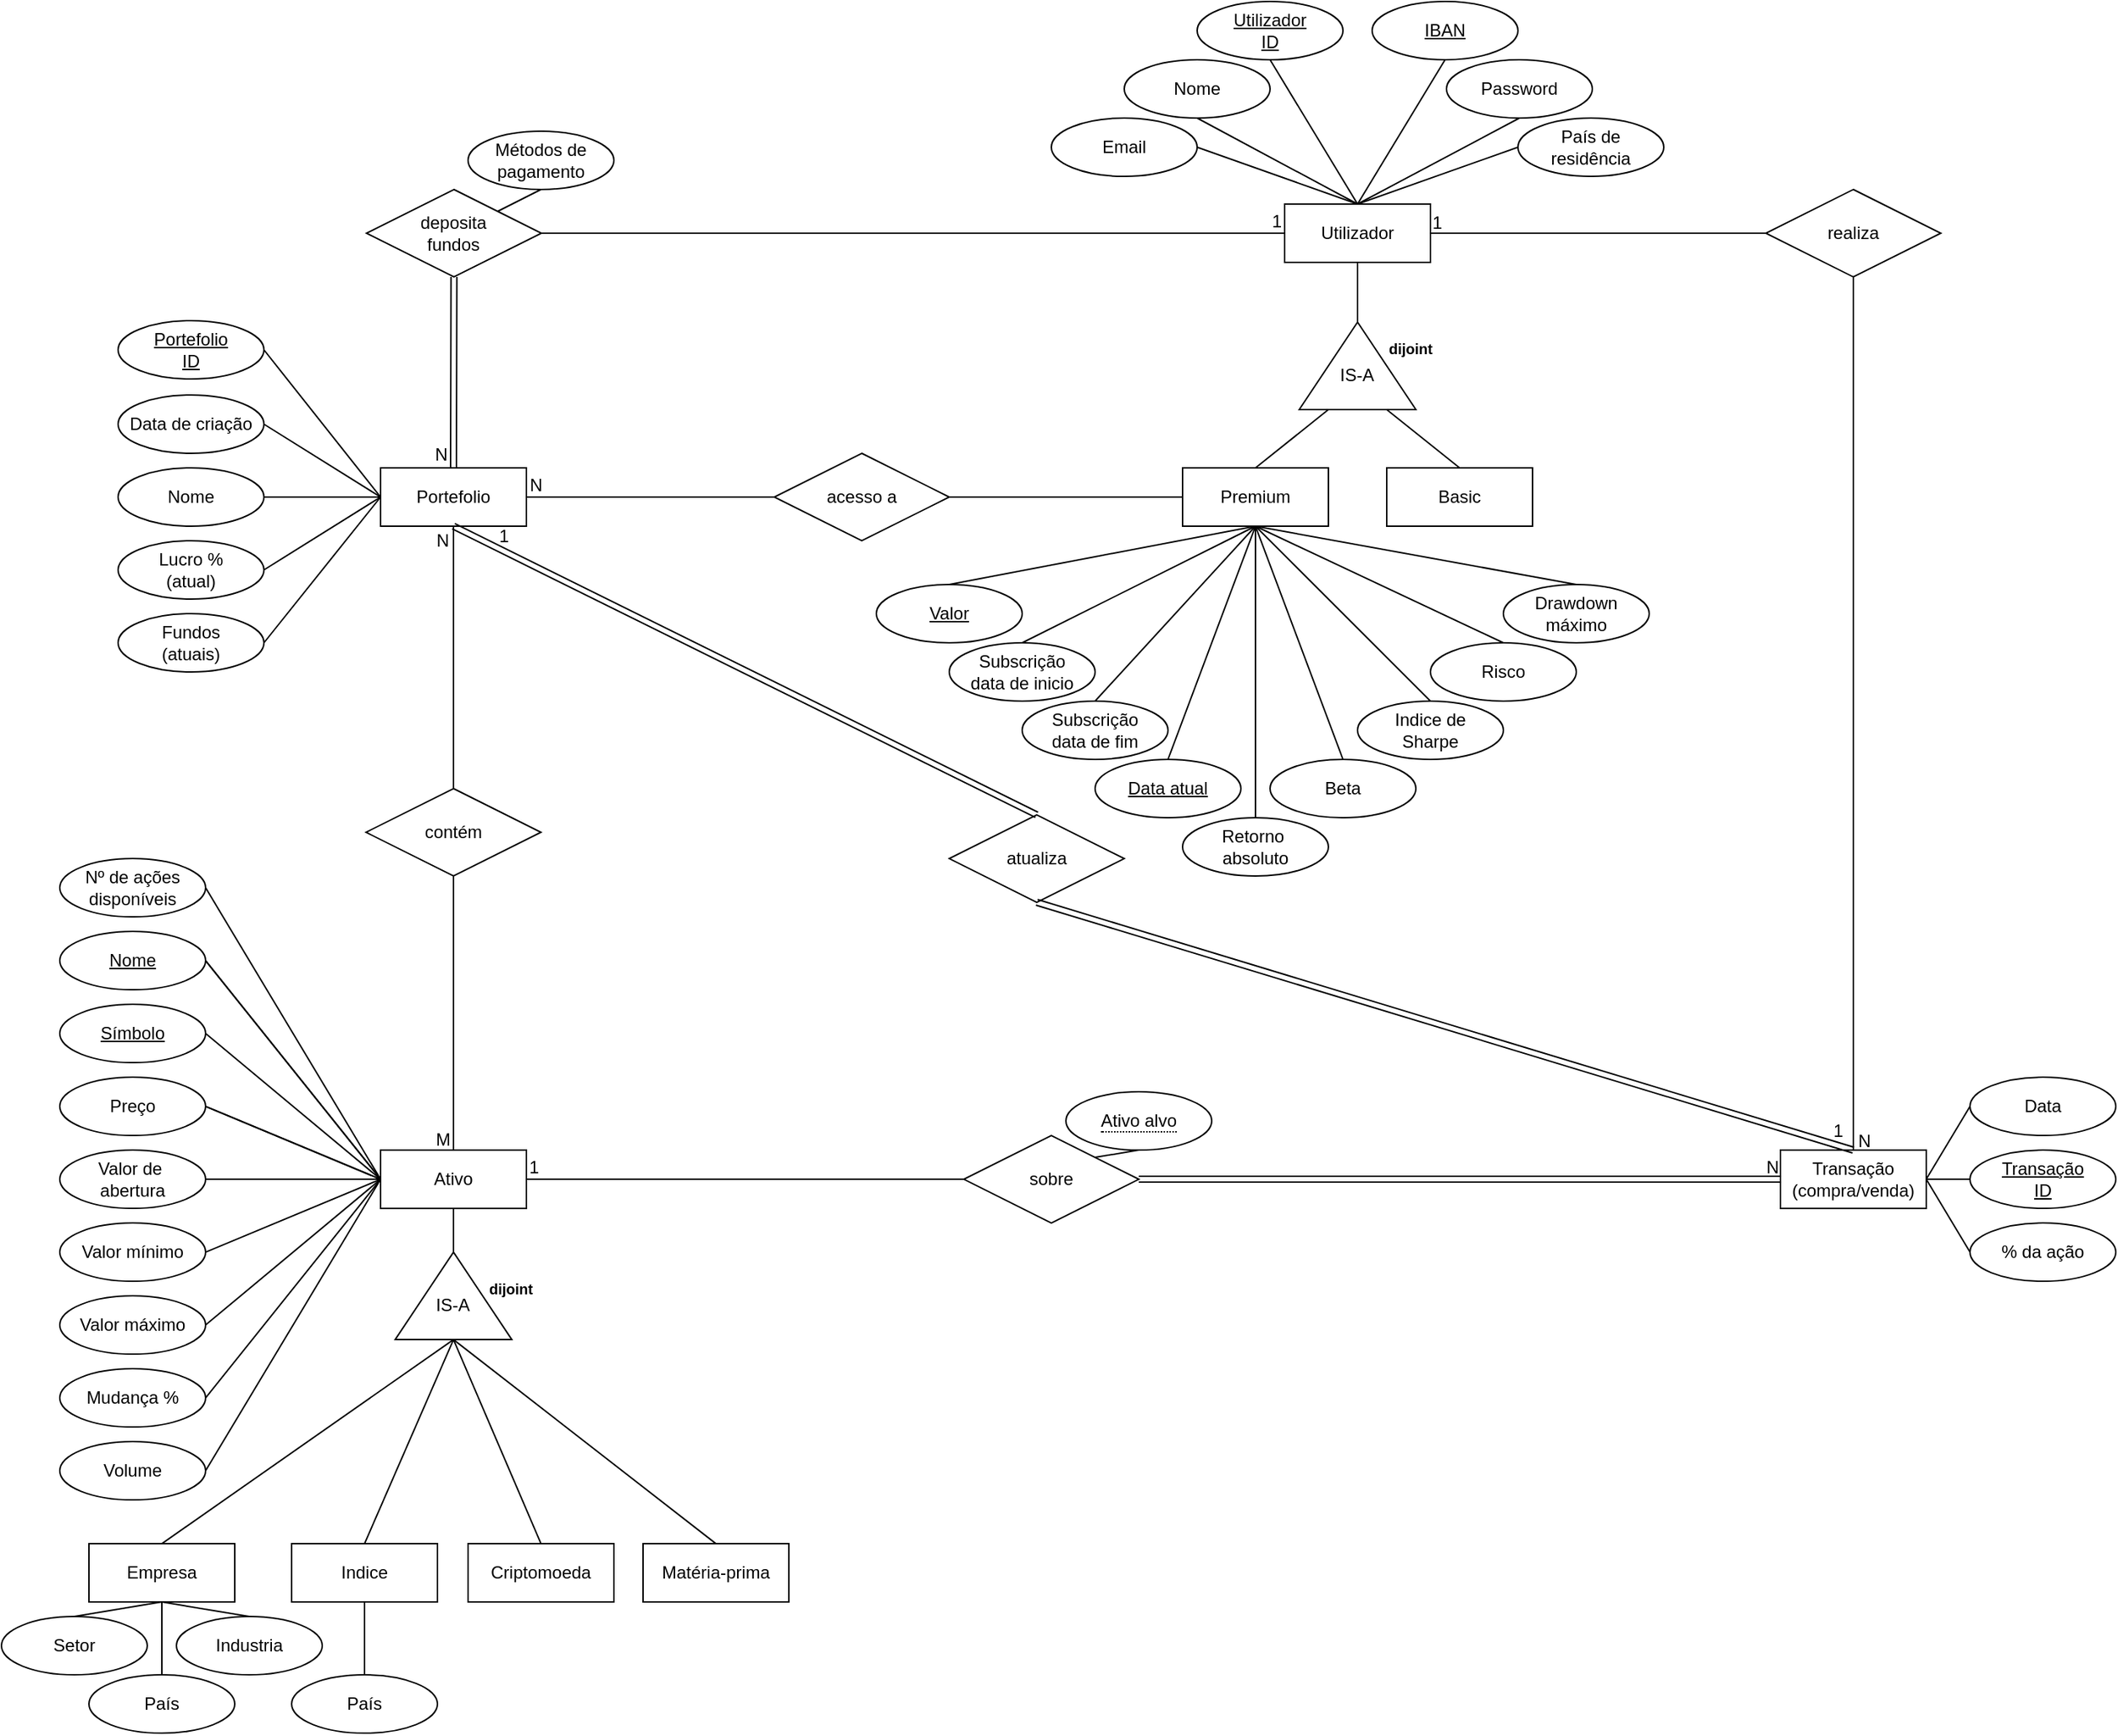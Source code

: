 <mxfile version="27.0.1">
  <diagram id="R2lEEEUBdFMjLlhIrx00" name="Page-1">
    <mxGraphModel dx="3697" dy="2451" grid="1" gridSize="10" guides="1" tooltips="1" connect="1" arrows="1" fold="1" page="1" pageScale="1" pageWidth="850" pageHeight="1100" math="0" shadow="0" extFonts="Permanent Marker^https://fonts.googleapis.com/css?family=Permanent+Marker">
      <root>
        <mxCell id="0" />
        <mxCell id="1" parent="0" />
        <mxCell id="jlbT6_GZEte665xSYFNF-2" value="Utilizador" style="whiteSpace=wrap;html=1;align=center;" vertex="1" parent="1">
          <mxGeometry x="440" y="119" width="100" height="40" as="geometry" />
        </mxCell>
        <mxCell id="jlbT6_GZEte665xSYFNF-3" value="&lt;div&gt;&lt;span style=&quot;background-color: transparent; color: light-dark(rgb(0, 0, 0), rgb(255, 255, 255));&quot;&gt;&lt;br&gt;&lt;/span&gt;&lt;/div&gt;&lt;div&gt;&lt;span style=&quot;background-color: transparent; color: light-dark(rgb(0, 0, 0), rgb(255, 255, 255));&quot;&gt;IS-A&lt;/span&gt;&lt;/div&gt;" style="triangle;whiteSpace=wrap;html=1;rotation=-90;textDirection=vertical-rl;" vertex="1" parent="1">
          <mxGeometry x="460" y="190" width="60" height="80" as="geometry" />
        </mxCell>
        <mxCell id="jlbT6_GZEte665xSYFNF-4" value="&lt;b&gt;&lt;font style=&quot;font-size: 10px;&quot;&gt;dijoint&lt;/font&gt;&lt;/b&gt;" style="text;html=1;align=center;verticalAlign=middle;resizable=0;points=[];autosize=1;strokeColor=none;fillColor=none;" vertex="1" parent="1">
          <mxGeometry x="501" y="203" width="50" height="30" as="geometry" />
        </mxCell>
        <mxCell id="jlbT6_GZEte665xSYFNF-6" value="" style="endArrow=none;html=1;rounded=0;exitX=0.5;exitY=1;exitDx=0;exitDy=0;entryX=1;entryY=0.5;entryDx=0;entryDy=0;" edge="1" parent="1" source="jlbT6_GZEte665xSYFNF-2" target="jlbT6_GZEte665xSYFNF-3">
          <mxGeometry relative="1" as="geometry">
            <mxPoint x="460" y="149" as="sourcePoint" />
            <mxPoint x="620" y="149" as="targetPoint" />
          </mxGeometry>
        </mxCell>
        <mxCell id="jlbT6_GZEte665xSYFNF-7" value="Premium" style="whiteSpace=wrap;html=1;align=center;" vertex="1" parent="1">
          <mxGeometry x="370" y="300" width="100" height="40" as="geometry" />
        </mxCell>
        <mxCell id="jlbT6_GZEte665xSYFNF-8" value="Nome" style="ellipse;whiteSpace=wrap;html=1;align=center;" vertex="1" parent="1">
          <mxGeometry x="330" y="20" width="100" height="40" as="geometry" />
        </mxCell>
        <mxCell id="jlbT6_GZEte665xSYFNF-9" value="Utilizador&lt;div&gt;ID&lt;/div&gt;" style="ellipse;whiteSpace=wrap;html=1;align=center;fontStyle=4;" vertex="1" parent="1">
          <mxGeometry x="380" y="-20" width="100" height="40" as="geometry" />
        </mxCell>
        <mxCell id="jlbT6_GZEte665xSYFNF-10" value="Email" style="ellipse;whiteSpace=wrap;html=1;align=center;" vertex="1" parent="1">
          <mxGeometry x="280" y="60" width="100" height="40" as="geometry" />
        </mxCell>
        <mxCell id="jlbT6_GZEte665xSYFNF-11" value="Password" style="ellipse;whiteSpace=wrap;html=1;align=center;" vertex="1" parent="1">
          <mxGeometry x="551" y="20" width="100" height="40" as="geometry" />
        </mxCell>
        <mxCell id="jlbT6_GZEte665xSYFNF-12" value="País de&lt;div&gt;residência&lt;/div&gt;" style="ellipse;whiteSpace=wrap;html=1;align=center;" vertex="1" parent="1">
          <mxGeometry x="600" y="60" width="100" height="40" as="geometry" />
        </mxCell>
        <mxCell id="jlbT6_GZEte665xSYFNF-13" value="IBAN" style="ellipse;whiteSpace=wrap;html=1;align=center;fontStyle=4;" vertex="1" parent="1">
          <mxGeometry x="500" y="-20" width="100" height="40" as="geometry" />
        </mxCell>
        <mxCell id="jlbT6_GZEte665xSYFNF-15" value="" style="endArrow=none;html=1;rounded=0;exitX=0.5;exitY=1;exitDx=0;exitDy=0;entryX=0.5;entryY=0;entryDx=0;entryDy=0;" edge="1" parent="1" source="jlbT6_GZEte665xSYFNF-9" target="jlbT6_GZEte665xSYFNF-2">
          <mxGeometry relative="1" as="geometry">
            <mxPoint x="350" y="170" as="sourcePoint" />
            <mxPoint x="510" y="170" as="targetPoint" />
          </mxGeometry>
        </mxCell>
        <mxCell id="jlbT6_GZEte665xSYFNF-16" value="" style="endArrow=none;html=1;rounded=0;entryX=0.5;entryY=0;entryDx=0;entryDy=0;exitX=0.5;exitY=1;exitDx=0;exitDy=0;" edge="1" parent="1" source="jlbT6_GZEte665xSYFNF-13" target="jlbT6_GZEte665xSYFNF-2">
          <mxGeometry relative="1" as="geometry">
            <mxPoint x="350" y="170" as="sourcePoint" />
            <mxPoint x="510" y="170" as="targetPoint" />
          </mxGeometry>
        </mxCell>
        <mxCell id="jlbT6_GZEte665xSYFNF-17" value="" style="endArrow=none;html=1;rounded=0;exitX=0.5;exitY=1;exitDx=0;exitDy=0;entryX=0.5;entryY=0;entryDx=0;entryDy=0;" edge="1" parent="1" source="jlbT6_GZEte665xSYFNF-8" target="jlbT6_GZEte665xSYFNF-2">
          <mxGeometry relative="1" as="geometry">
            <mxPoint x="350" y="170" as="sourcePoint" />
            <mxPoint x="510" y="170" as="targetPoint" />
          </mxGeometry>
        </mxCell>
        <mxCell id="jlbT6_GZEte665xSYFNF-18" value="" style="endArrow=none;html=1;rounded=0;entryX=0.5;entryY=1;entryDx=0;entryDy=0;exitX=0.5;exitY=0;exitDx=0;exitDy=0;" edge="1" parent="1" source="jlbT6_GZEte665xSYFNF-2" target="jlbT6_GZEte665xSYFNF-11">
          <mxGeometry relative="1" as="geometry">
            <mxPoint x="490" y="100" as="sourcePoint" />
            <mxPoint x="510" y="170" as="targetPoint" />
          </mxGeometry>
        </mxCell>
        <mxCell id="jlbT6_GZEte665xSYFNF-19" value="" style="endArrow=none;html=1;rounded=0;exitX=1;exitY=0.5;exitDx=0;exitDy=0;entryX=0.5;entryY=0;entryDx=0;entryDy=0;" edge="1" parent="1" source="jlbT6_GZEte665xSYFNF-10" target="jlbT6_GZEte665xSYFNF-2">
          <mxGeometry relative="1" as="geometry">
            <mxPoint x="430" y="70" as="sourcePoint" />
            <mxPoint x="590" y="70" as="targetPoint" />
          </mxGeometry>
        </mxCell>
        <mxCell id="jlbT6_GZEte665xSYFNF-20" value="" style="endArrow=none;html=1;rounded=0;entryX=0;entryY=0.5;entryDx=0;entryDy=0;exitX=0.5;exitY=0;exitDx=0;exitDy=0;" edge="1" parent="1" source="jlbT6_GZEte665xSYFNF-2" target="jlbT6_GZEte665xSYFNF-12">
          <mxGeometry relative="1" as="geometry">
            <mxPoint x="430" y="70" as="sourcePoint" />
            <mxPoint x="590" y="70" as="targetPoint" />
          </mxGeometry>
        </mxCell>
        <mxCell id="jlbT6_GZEte665xSYFNF-21" value="Basic" style="whiteSpace=wrap;html=1;align=center;" vertex="1" parent="1">
          <mxGeometry x="510" y="300" width="100" height="40" as="geometry" />
        </mxCell>
        <mxCell id="jlbT6_GZEte665xSYFNF-23" value="" style="endArrow=none;html=1;rounded=0;exitX=0.5;exitY=0;exitDx=0;exitDy=0;entryX=0;entryY=0.25;entryDx=0;entryDy=0;" edge="1" parent="1" source="jlbT6_GZEte665xSYFNF-7" target="jlbT6_GZEte665xSYFNF-3">
          <mxGeometry relative="1" as="geometry">
            <mxPoint x="400" y="200" as="sourcePoint" />
            <mxPoint x="470" y="270" as="targetPoint" />
          </mxGeometry>
        </mxCell>
        <mxCell id="jlbT6_GZEte665xSYFNF-24" value="" style="endArrow=none;html=1;rounded=0;exitX=0;exitY=0.75;exitDx=0;exitDy=0;entryX=0.5;entryY=0;entryDx=0;entryDy=0;" edge="1" parent="1" source="jlbT6_GZEte665xSYFNF-3" target="jlbT6_GZEte665xSYFNF-21">
          <mxGeometry relative="1" as="geometry">
            <mxPoint x="400" y="200" as="sourcePoint" />
            <mxPoint x="560" y="200" as="targetPoint" />
          </mxGeometry>
        </mxCell>
        <mxCell id="jlbT6_GZEte665xSYFNF-25" value="Risco" style="ellipse;whiteSpace=wrap;html=1;align=center;" vertex="1" parent="1">
          <mxGeometry x="540" y="420" width="100" height="40" as="geometry" />
        </mxCell>
        <mxCell id="jlbT6_GZEte665xSYFNF-26" value="Retorno&amp;nbsp;&lt;div&gt;absoluto&lt;/div&gt;" style="ellipse;whiteSpace=wrap;html=1;align=center;" vertex="1" parent="1">
          <mxGeometry x="370" y="540" width="100" height="40" as="geometry" />
        </mxCell>
        <mxCell id="jlbT6_GZEte665xSYFNF-27" value="Indice de&lt;div&gt;Sharpe&lt;/div&gt;" style="ellipse;whiteSpace=wrap;html=1;align=center;" vertex="1" parent="1">
          <mxGeometry x="490" y="460" width="100" height="40" as="geometry" />
        </mxCell>
        <mxCell id="jlbT6_GZEte665xSYFNF-28" value="Beta" style="ellipse;whiteSpace=wrap;html=1;align=center;" vertex="1" parent="1">
          <mxGeometry x="430" y="500" width="100" height="40" as="geometry" />
        </mxCell>
        <mxCell id="jlbT6_GZEte665xSYFNF-30" value="Data atual" style="ellipse;whiteSpace=wrap;html=1;align=center;fontStyle=4;" vertex="1" parent="1">
          <mxGeometry x="310" y="500" width="100" height="40" as="geometry" />
        </mxCell>
        <mxCell id="jlbT6_GZEte665xSYFNF-31" value="" style="endArrow=none;html=1;rounded=0;entryX=0.5;entryY=0;entryDx=0;entryDy=0;exitX=0.5;exitY=1;exitDx=0;exitDy=0;" edge="1" parent="1" source="jlbT6_GZEte665xSYFNF-7" target="jlbT6_GZEte665xSYFNF-27">
          <mxGeometry relative="1" as="geometry">
            <mxPoint x="450" y="240" as="sourcePoint" />
            <mxPoint x="610" y="240" as="targetPoint" />
          </mxGeometry>
        </mxCell>
        <mxCell id="jlbT6_GZEte665xSYFNF-32" value="" style="endArrow=none;html=1;rounded=0;entryX=0.5;entryY=1;entryDx=0;entryDy=0;exitX=0.5;exitY=0;exitDx=0;exitDy=0;" edge="1" parent="1" source="jlbT6_GZEte665xSYFNF-26" target="jlbT6_GZEte665xSYFNF-7">
          <mxGeometry relative="1" as="geometry">
            <mxPoint x="370" y="450" as="sourcePoint" />
            <mxPoint x="610" y="240" as="targetPoint" />
          </mxGeometry>
        </mxCell>
        <mxCell id="jlbT6_GZEte665xSYFNF-33" value="" style="endArrow=none;html=1;rounded=0;exitX=0.5;exitY=0;exitDx=0;exitDy=0;" edge="1" parent="1" source="jlbT6_GZEte665xSYFNF-25">
          <mxGeometry relative="1" as="geometry">
            <mxPoint x="450" y="240" as="sourcePoint" />
            <mxPoint x="420" y="340" as="targetPoint" />
          </mxGeometry>
        </mxCell>
        <mxCell id="jlbT6_GZEte665xSYFNF-35" value="" style="endArrow=none;html=1;rounded=0;exitX=0.5;exitY=0;exitDx=0;exitDy=0;" edge="1" parent="1" source="jlbT6_GZEte665xSYFNF-29">
          <mxGeometry relative="1" as="geometry">
            <mxPoint x="450" y="240" as="sourcePoint" />
            <mxPoint x="420" y="340" as="targetPoint" />
          </mxGeometry>
        </mxCell>
        <mxCell id="jlbT6_GZEte665xSYFNF-36" value="" style="endArrow=none;html=1;rounded=0;exitX=0.5;exitY=0;exitDx=0;exitDy=0;" edge="1" parent="1" source="jlbT6_GZEte665xSYFNF-30">
          <mxGeometry relative="1" as="geometry">
            <mxPoint x="450" y="240" as="sourcePoint" />
            <mxPoint x="420" y="340" as="targetPoint" />
          </mxGeometry>
        </mxCell>
        <mxCell id="jlbT6_GZEte665xSYFNF-37" value="Subscrição&lt;div&gt;data de inicio&lt;/div&gt;" style="ellipse;whiteSpace=wrap;html=1;align=center;" vertex="1" parent="1">
          <mxGeometry x="210" y="420" width="100" height="40" as="geometry" />
        </mxCell>
        <mxCell id="jlbT6_GZEte665xSYFNF-40" value="Valor" style="ellipse;whiteSpace=wrap;html=1;align=center;fontStyle=4;" vertex="1" parent="1">
          <mxGeometry x="160" y="380" width="100" height="40" as="geometry" />
        </mxCell>
        <mxCell id="jlbT6_GZEte665xSYFNF-42" value="" style="endArrow=none;html=1;rounded=0;exitX=0.5;exitY=0;exitDx=0;exitDy=0;" edge="1" parent="1" source="jlbT6_GZEte665xSYFNF-38">
          <mxGeometry relative="1" as="geometry">
            <mxPoint x="220" y="290" as="sourcePoint" />
            <mxPoint x="420" y="340" as="targetPoint" />
          </mxGeometry>
        </mxCell>
        <mxCell id="jlbT6_GZEte665xSYFNF-43" value="" style="endArrow=none;html=1;rounded=0;exitX=0.5;exitY=0;exitDx=0;exitDy=0;" edge="1" parent="1" source="jlbT6_GZEte665xSYFNF-40">
          <mxGeometry relative="1" as="geometry">
            <mxPoint x="220" y="290" as="sourcePoint" />
            <mxPoint x="420" y="340" as="targetPoint" />
          </mxGeometry>
        </mxCell>
        <mxCell id="jlbT6_GZEte665xSYFNF-46" value="realiza" style="shape=rhombus;perimeter=rhombusPerimeter;whiteSpace=wrap;html=1;align=center;" vertex="1" parent="1">
          <mxGeometry x="770" y="109" width="120" height="60" as="geometry" />
        </mxCell>
        <mxCell id="jlbT6_GZEte665xSYFNF-47" value="" style="endArrow=none;html=1;rounded=0;entryX=1;entryY=0.5;entryDx=0;entryDy=0;exitX=0;exitY=0.5;exitDx=0;exitDy=0;" edge="1" parent="1" source="jlbT6_GZEte665xSYFNF-46" target="jlbT6_GZEte665xSYFNF-2">
          <mxGeometry relative="1" as="geometry">
            <mxPoint x="780" y="250" as="sourcePoint" />
            <mxPoint x="850" y="150" as="targetPoint" />
          </mxGeometry>
        </mxCell>
        <mxCell id="jlbT6_GZEte665xSYFNF-48" value="1" style="resizable=0;html=1;whiteSpace=wrap;align=right;verticalAlign=bottom;" connectable="0" vertex="1" parent="jlbT6_GZEte665xSYFNF-47">
          <mxGeometry x="1" relative="1" as="geometry">
            <mxPoint x="9" y="1" as="offset" />
          </mxGeometry>
        </mxCell>
        <mxCell id="jlbT6_GZEte665xSYFNF-29" value="Drawdown máximo" style="ellipse;whiteSpace=wrap;html=1;align=center;" vertex="1" parent="1">
          <mxGeometry x="590" y="380" width="100" height="40" as="geometry" />
        </mxCell>
        <mxCell id="jlbT6_GZEte665xSYFNF-64" value="" style="endArrow=none;html=1;rounded=0;entryX=0.5;entryY=1;entryDx=0;entryDy=0;exitX=0.5;exitY=0;exitDx=0;exitDy=0;" edge="1" parent="1" source="jlbT6_GZEte665xSYFNF-37" target="jlbT6_GZEte665xSYFNF-7">
          <mxGeometry relative="1" as="geometry">
            <mxPoint x="690" y="580" as="sourcePoint" />
            <mxPoint x="370" y="320" as="targetPoint" />
          </mxGeometry>
        </mxCell>
        <mxCell id="jlbT6_GZEte665xSYFNF-38" value="Subscrição&lt;div&gt;data de fim&lt;/div&gt;" style="ellipse;whiteSpace=wrap;html=1;align=center;" vertex="1" parent="1">
          <mxGeometry x="260" y="460" width="100" height="40" as="geometry" />
        </mxCell>
        <mxCell id="jlbT6_GZEte665xSYFNF-65" value="Portefolio" style="whiteSpace=wrap;html=1;align=center;" vertex="1" parent="1">
          <mxGeometry x="-180" y="300" width="100" height="40" as="geometry" />
        </mxCell>
        <mxCell id="jlbT6_GZEte665xSYFNF-66" value="Nome" style="ellipse;whiteSpace=wrap;html=1;align=center;" vertex="1" parent="1">
          <mxGeometry x="-360" y="300" width="100" height="40" as="geometry" />
        </mxCell>
        <mxCell id="jlbT6_GZEte665xSYFNF-67" value="Data de criação" style="ellipse;whiteSpace=wrap;html=1;align=center;" vertex="1" parent="1">
          <mxGeometry x="-360" y="250" width="100" height="40" as="geometry" />
        </mxCell>
        <mxCell id="jlbT6_GZEte665xSYFNF-68" value="Lucro %&lt;div&gt;(atual)&lt;/div&gt;" style="ellipse;whiteSpace=wrap;html=1;align=center;" vertex="1" parent="1">
          <mxGeometry x="-360" y="350" width="100" height="40" as="geometry" />
        </mxCell>
        <mxCell id="jlbT6_GZEte665xSYFNF-69" value="Fundos&lt;div&gt;(atuais)&lt;/div&gt;" style="ellipse;whiteSpace=wrap;html=1;align=center;" vertex="1" parent="1">
          <mxGeometry x="-360" y="400" width="100" height="40" as="geometry" />
        </mxCell>
        <mxCell id="jlbT6_GZEte665xSYFNF-70" value="&lt;span style=&quot;background-color: transparent; color: light-dark(rgb(0, 0, 0), rgb(255, 255, 255));&quot;&gt;Portefolio&lt;/span&gt;&lt;div&gt;&lt;span style=&quot;background-color: transparent; color: light-dark(rgb(0, 0, 0), rgb(255, 255, 255));&quot;&gt;ID&lt;/span&gt;&lt;/div&gt;" style="ellipse;whiteSpace=wrap;html=1;align=center;fontStyle=4;" vertex="1" parent="1">
          <mxGeometry x="-360" y="199" width="100" height="40" as="geometry" />
        </mxCell>
        <mxCell id="jlbT6_GZEte665xSYFNF-72" value="deposita&lt;div&gt;fundos&lt;/div&gt;" style="shape=rhombus;perimeter=rhombusPerimeter;whiteSpace=wrap;html=1;align=center;" vertex="1" parent="1">
          <mxGeometry x="-189.7" y="109" width="120" height="60" as="geometry" />
        </mxCell>
        <mxCell id="jlbT6_GZEte665xSYFNF-73" value="" style="endArrow=none;html=1;rounded=0;exitX=1;exitY=0.5;exitDx=0;exitDy=0;entryX=0;entryY=0.5;entryDx=0;entryDy=0;" edge="1" parent="1" source="jlbT6_GZEte665xSYFNF-69" target="jlbT6_GZEte665xSYFNF-65">
          <mxGeometry relative="1" as="geometry">
            <mxPoint x="150" y="510" as="sourcePoint" />
            <mxPoint x="310" y="510" as="targetPoint" />
          </mxGeometry>
        </mxCell>
        <mxCell id="jlbT6_GZEte665xSYFNF-74" value="" style="endArrow=none;html=1;rounded=0;exitX=1;exitY=0.5;exitDx=0;exitDy=0;entryX=0;entryY=0.5;entryDx=0;entryDy=0;" edge="1" parent="1" source="jlbT6_GZEte665xSYFNF-68" target="jlbT6_GZEte665xSYFNF-65">
          <mxGeometry relative="1" as="geometry">
            <mxPoint x="150" y="510" as="sourcePoint" />
            <mxPoint x="310" y="510" as="targetPoint" />
          </mxGeometry>
        </mxCell>
        <mxCell id="jlbT6_GZEte665xSYFNF-75" value="" style="endArrow=none;html=1;rounded=0;exitX=0;exitY=0.5;exitDx=0;exitDy=0;entryX=1;entryY=0.5;entryDx=0;entryDy=0;" edge="1" parent="1" source="jlbT6_GZEte665xSYFNF-65" target="jlbT6_GZEte665xSYFNF-66">
          <mxGeometry relative="1" as="geometry">
            <mxPoint x="150" y="510" as="sourcePoint" />
            <mxPoint x="-340" y="370" as="targetPoint" />
          </mxGeometry>
        </mxCell>
        <mxCell id="jlbT6_GZEte665xSYFNF-76" value="" style="endArrow=none;html=1;rounded=0;exitX=0;exitY=0.5;exitDx=0;exitDy=0;entryX=1;entryY=0.5;entryDx=0;entryDy=0;" edge="1" parent="1" source="jlbT6_GZEte665xSYFNF-65" target="jlbT6_GZEte665xSYFNF-70">
          <mxGeometry relative="1" as="geometry">
            <mxPoint x="150" y="510" as="sourcePoint" />
            <mxPoint x="310" y="510" as="targetPoint" />
          </mxGeometry>
        </mxCell>
        <mxCell id="jlbT6_GZEte665xSYFNF-77" value="" style="endArrow=none;html=1;rounded=0;exitX=0;exitY=0.5;exitDx=0;exitDy=0;entryX=1;entryY=0.5;entryDx=0;entryDy=0;" edge="1" parent="1" source="jlbT6_GZEte665xSYFNF-65" target="jlbT6_GZEte665xSYFNF-67">
          <mxGeometry relative="1" as="geometry">
            <mxPoint x="-50" y="450" as="sourcePoint" />
            <mxPoint x="-150" y="240" as="targetPoint" />
          </mxGeometry>
        </mxCell>
        <mxCell id="jlbT6_GZEte665xSYFNF-78" value="Métodos de&lt;div&gt;pagamento&lt;/div&gt;" style="ellipse;whiteSpace=wrap;html=1;align=center;" vertex="1" parent="1">
          <mxGeometry x="-120" y="69" width="100" height="40" as="geometry" />
        </mxCell>
        <mxCell id="jlbT6_GZEte665xSYFNF-79" value="" style="endArrow=none;html=1;rounded=0;exitX=0.5;exitY=1;exitDx=0;exitDy=0;entryX=1;entryY=0;entryDx=0;entryDy=0;" edge="1" parent="1" source="jlbT6_GZEte665xSYFNF-78" target="jlbT6_GZEte665xSYFNF-72">
          <mxGeometry relative="1" as="geometry">
            <mxPoint x="311" y="790" as="sourcePoint" />
            <mxPoint x="471" y="790" as="targetPoint" />
          </mxGeometry>
        </mxCell>
        <mxCell id="jlbT6_GZEte665xSYFNF-80" value="acesso&amp;nbsp;&lt;span style=&quot;background-color: transparent; color: light-dark(rgb(0, 0, 0), rgb(255, 255, 255));&quot;&gt;a&lt;/span&gt;" style="shape=rhombus;perimeter=rhombusPerimeter;whiteSpace=wrap;html=1;align=center;" vertex="1" parent="1">
          <mxGeometry x="90" y="290" width="120" height="60" as="geometry" />
        </mxCell>
        <mxCell id="jlbT6_GZEte665xSYFNF-83" value="" style="endArrow=none;html=1;rounded=0;entryX=0;entryY=0.5;entryDx=0;entryDy=0;exitX=1;exitY=0.5;exitDx=0;exitDy=0;" edge="1" parent="1" source="jlbT6_GZEte665xSYFNF-72" target="jlbT6_GZEte665xSYFNF-2">
          <mxGeometry relative="1" as="geometry">
            <mxPoint x="301" y="710" as="sourcePoint" />
            <mxPoint x="511" y="700" as="targetPoint" />
          </mxGeometry>
        </mxCell>
        <mxCell id="jlbT6_GZEte665xSYFNF-84" value="1" style="resizable=0;html=1;whiteSpace=wrap;align=right;verticalAlign=bottom;" connectable="0" vertex="1" parent="jlbT6_GZEte665xSYFNF-83">
          <mxGeometry x="1" relative="1" as="geometry" />
        </mxCell>
        <mxCell id="jlbT6_GZEte665xSYFNF-90" value="" style="endArrow=none;html=1;rounded=0;exitX=1;exitY=0.5;exitDx=0;exitDy=0;entryX=0;entryY=0.5;entryDx=0;entryDy=0;" edge="1" parent="1" source="jlbT6_GZEte665xSYFNF-80" target="jlbT6_GZEte665xSYFNF-7">
          <mxGeometry relative="1" as="geometry">
            <mxPoint x="80" y="690" as="sourcePoint" />
            <mxPoint x="240" y="690" as="targetPoint" />
          </mxGeometry>
        </mxCell>
        <mxCell id="jlbT6_GZEte665xSYFNF-92" value="" style="endArrow=none;html=1;rounded=0;entryX=0.5;entryY=0;entryDx=0;entryDy=0;exitX=0.5;exitY=1;exitDx=0;exitDy=0;" edge="1" parent="1" source="jlbT6_GZEte665xSYFNF-7" target="jlbT6_GZEte665xSYFNF-28">
          <mxGeometry relative="1" as="geometry">
            <mxPoint x="370" y="510" as="sourcePoint" />
            <mxPoint x="530" y="510" as="targetPoint" />
          </mxGeometry>
        </mxCell>
        <mxCell id="jlbT6_GZEte665xSYFNF-93" value="Indice" style="whiteSpace=wrap;html=1;align=center;" vertex="1" parent="1">
          <mxGeometry x="-241" y="1038.05" width="100" height="40" as="geometry" />
        </mxCell>
        <mxCell id="jlbT6_GZEte665xSYFNF-94" value="Empresa" style="whiteSpace=wrap;html=1;align=center;" vertex="1" parent="1">
          <mxGeometry x="-380" y="1038.05" width="100" height="40" as="geometry" />
        </mxCell>
        <mxCell id="jlbT6_GZEte665xSYFNF-95" value="Setor" style="ellipse;whiteSpace=wrap;html=1;align=center;" vertex="1" parent="1">
          <mxGeometry x="-440" y="1088.05" width="100" height="40" as="geometry" />
        </mxCell>
        <mxCell id="jlbT6_GZEte665xSYFNF-96" value="Industria" style="ellipse;whiteSpace=wrap;html=1;align=center;" vertex="1" parent="1">
          <mxGeometry x="-320" y="1088.05" width="100" height="40" as="geometry" />
        </mxCell>
        <mxCell id="jlbT6_GZEte665xSYFNF-97" value="Símbolo" style="ellipse;whiteSpace=wrap;html=1;align=center;fontStyle=4;" vertex="1" parent="1">
          <mxGeometry x="-400" y="668.05" width="100" height="40" as="geometry" />
        </mxCell>
        <mxCell id="jlbT6_GZEte665xSYFNF-98" value="Transação&lt;div&gt;(compra/venda)&lt;/div&gt;" style="whiteSpace=wrap;html=1;align=center;" vertex="1" parent="1">
          <mxGeometry x="780" y="768.05" width="100" height="40" as="geometry" />
        </mxCell>
        <mxCell id="jlbT6_GZEte665xSYFNF-99" value="Data" style="ellipse;whiteSpace=wrap;html=1;align=center;" vertex="1" parent="1">
          <mxGeometry x="910" y="718.05" width="100" height="40" as="geometry" />
        </mxCell>
        <mxCell id="jlbT6_GZEte665xSYFNF-100" value="Ativo" style="whiteSpace=wrap;html=1;align=center;" vertex="1" parent="1">
          <mxGeometry x="-180" y="768.05" width="100" height="40" as="geometry" />
        </mxCell>
        <mxCell id="jlbT6_GZEte665xSYFNF-101" value="&lt;div&gt;&lt;span style=&quot;background-color: transparent; color: light-dark(rgb(0, 0, 0), rgb(255, 255, 255));&quot;&gt;&lt;br&gt;&lt;/span&gt;&lt;/div&gt;&lt;div&gt;&lt;span style=&quot;background-color: transparent; color: light-dark(rgb(0, 0, 0), rgb(255, 255, 255));&quot;&gt;IS-A&lt;/span&gt;&lt;/div&gt;" style="triangle;whiteSpace=wrap;html=1;rotation=-90;textDirection=vertical-rl;" vertex="1" parent="1">
          <mxGeometry x="-160" y="828.05" width="60" height="80" as="geometry" />
        </mxCell>
        <mxCell id="jlbT6_GZEte665xSYFNF-102" value="" style="endArrow=none;html=1;rounded=0;exitX=0.5;exitY=1;exitDx=0;exitDy=0;entryX=1;entryY=0.5;entryDx=0;entryDy=0;" edge="1" parent="1" source="jlbT6_GZEte665xSYFNF-100" target="jlbT6_GZEte665xSYFNF-101">
          <mxGeometry relative="1" as="geometry">
            <mxPoint x="10.0" y="858.05" as="sourcePoint" />
            <mxPoint x="-120" y="868.05" as="targetPoint" />
          </mxGeometry>
        </mxCell>
        <mxCell id="jlbT6_GZEte665xSYFNF-103" value="sobre" style="shape=rhombus;perimeter=rhombusPerimeter;whiteSpace=wrap;html=1;align=center;" vertex="1" parent="1">
          <mxGeometry x="220" y="758.05" width="120" height="60" as="geometry" />
        </mxCell>
        <mxCell id="jlbT6_GZEte665xSYFNF-105" value="contém" style="shape=rhombus;perimeter=rhombusPerimeter;whiteSpace=wrap;html=1;align=center;" vertex="1" parent="1">
          <mxGeometry x="-190" y="520" width="120" height="60" as="geometry" />
        </mxCell>
        <mxCell id="jlbT6_GZEte665xSYFNF-106" value="" style="endArrow=none;html=1;rounded=0;exitX=0.5;exitY=0;exitDx=0;exitDy=0;entryX=0;entryY=0.5;entryDx=0;entryDy=0;" edge="1" parent="1" source="jlbT6_GZEte665xSYFNF-94" target="jlbT6_GZEte665xSYFNF-101">
          <mxGeometry relative="1" as="geometry">
            <mxPoint x="30" y="1078.05" as="sourcePoint" />
            <mxPoint x="190" y="1078.05" as="targetPoint" />
          </mxGeometry>
        </mxCell>
        <mxCell id="jlbT6_GZEte665xSYFNF-107" value="Matéria-prima" style="whiteSpace=wrap;html=1;align=center;" vertex="1" parent="1">
          <mxGeometry x="-3.553e-15" y="1038.05" width="100" height="40" as="geometry" />
        </mxCell>
        <mxCell id="jlbT6_GZEte665xSYFNF-108" value="" style="endArrow=none;html=1;rounded=0;exitX=0;exitY=0.5;exitDx=0;exitDy=0;entryX=0.5;entryY=0;entryDx=0;entryDy=0;" edge="1" parent="1" source="jlbT6_GZEte665xSYFNF-101" target="jlbT6_GZEte665xSYFNF-107">
          <mxGeometry relative="1" as="geometry">
            <mxPoint x="30" y="1018.05" as="sourcePoint" />
            <mxPoint x="190" y="1018.05" as="targetPoint" />
          </mxGeometry>
        </mxCell>
        <mxCell id="jlbT6_GZEte665xSYFNF-109" value="" style="endArrow=none;html=1;rounded=0;exitX=0.5;exitY=0;exitDx=0;exitDy=0;entryX=0;entryY=0.5;entryDx=0;entryDy=0;" edge="1" parent="1" source="jlbT6_GZEte665xSYFNF-93" target="jlbT6_GZEte665xSYFNF-101">
          <mxGeometry relative="1" as="geometry">
            <mxPoint x="30" y="1038.05" as="sourcePoint" />
            <mxPoint x="-120" y="918.05" as="targetPoint" />
          </mxGeometry>
        </mxCell>
        <mxCell id="jlbT6_GZEte665xSYFNF-110" value="Criptomoeda" style="whiteSpace=wrap;html=1;align=center;" vertex="1" parent="1">
          <mxGeometry x="-120" y="1038.05" width="100" height="40" as="geometry" />
        </mxCell>
        <mxCell id="jlbT6_GZEte665xSYFNF-111" value="" style="endArrow=none;html=1;rounded=0;entryX=0.5;entryY=0;entryDx=0;entryDy=0;" edge="1" parent="1" target="jlbT6_GZEte665xSYFNF-110">
          <mxGeometry relative="1" as="geometry">
            <mxPoint x="-130" y="898.05" as="sourcePoint" />
            <mxPoint x="280" y="848.05" as="targetPoint" />
          </mxGeometry>
        </mxCell>
        <mxCell id="jlbT6_GZEte665xSYFNF-114" value="" style="endArrow=none;html=1;rounded=0;entryX=0.5;entryY=1;entryDx=0;entryDy=0;exitX=0.5;exitY=0;exitDx=0;exitDy=0;" edge="1" parent="1" source="jlbT6_GZEte665xSYFNF-105" target="jlbT6_GZEte665xSYFNF-65">
          <mxGeometry relative="1" as="geometry">
            <mxPoint x="10" y="610" as="sourcePoint" />
            <mxPoint x="-60" y="530" as="targetPoint" />
          </mxGeometry>
        </mxCell>
        <mxCell id="jlbT6_GZEte665xSYFNF-115" value="N" style="resizable=0;html=1;whiteSpace=wrap;align=right;verticalAlign=bottom;" connectable="0" vertex="1" parent="jlbT6_GZEte665xSYFNF-114">
          <mxGeometry x="1" relative="1" as="geometry">
            <mxPoint x="-2" y="18" as="offset" />
          </mxGeometry>
        </mxCell>
        <mxCell id="jlbT6_GZEte665xSYFNF-116" value="" style="endArrow=none;html=1;rounded=0;entryX=0.5;entryY=0;entryDx=0;entryDy=0;exitX=0.5;exitY=1;exitDx=0;exitDy=0;" edge="1" parent="1" source="jlbT6_GZEte665xSYFNF-105" target="jlbT6_GZEte665xSYFNF-100">
          <mxGeometry relative="1" as="geometry">
            <mxPoint x="-60" y="628.05" as="sourcePoint" />
            <mxPoint x="100.0" y="628.05" as="targetPoint" />
          </mxGeometry>
        </mxCell>
        <mxCell id="jlbT6_GZEte665xSYFNF-117" value="M" style="resizable=0;html=1;whiteSpace=wrap;align=right;verticalAlign=bottom;" connectable="0" vertex="1" parent="jlbT6_GZEte665xSYFNF-116">
          <mxGeometry x="1" relative="1" as="geometry">
            <mxPoint x="-1" y="1" as="offset" />
          </mxGeometry>
        </mxCell>
        <mxCell id="jlbT6_GZEte665xSYFNF-118" value="" style="endArrow=none;html=1;rounded=0;entryX=0;entryY=0.5;entryDx=0;entryDy=0;exitX=1;exitY=0.5;exitDx=0;exitDy=0;" edge="1" parent="1" source="jlbT6_GZEte665xSYFNF-98" target="jlbT6_GZEte665xSYFNF-99">
          <mxGeometry relative="1" as="geometry">
            <mxPoint x="680" y="835" as="sourcePoint" />
            <mxPoint x="840" y="835" as="targetPoint" />
          </mxGeometry>
        </mxCell>
        <mxCell id="jlbT6_GZEte665xSYFNF-119" value="Valor mínimo" style="ellipse;whiteSpace=wrap;html=1;align=center;" vertex="1" parent="1">
          <mxGeometry x="-400" y="818.05" width="100" height="40" as="geometry" />
        </mxCell>
        <mxCell id="jlbT6_GZEte665xSYFNF-120" value="Valor de&amp;nbsp;&lt;div&gt;abertura&lt;/div&gt;" style="ellipse;whiteSpace=wrap;html=1;align=center;" vertex="1" parent="1">
          <mxGeometry x="-400" y="768.05" width="100" height="40" as="geometry" />
        </mxCell>
        <mxCell id="jlbT6_GZEte665xSYFNF-121" value="Valor máximo" style="ellipse;whiteSpace=wrap;html=1;align=center;" vertex="1" parent="1">
          <mxGeometry x="-400" y="868.05" width="100" height="40" as="geometry" />
        </mxCell>
        <mxCell id="jlbT6_GZEte665xSYFNF-122" value="Mudança %" style="ellipse;whiteSpace=wrap;html=1;align=center;" vertex="1" parent="1">
          <mxGeometry x="-400" y="918.05" width="100" height="40" as="geometry" />
        </mxCell>
        <mxCell id="jlbT6_GZEte665xSYFNF-123" value="" style="endArrow=none;html=1;rounded=0;exitX=1;exitY=0.5;exitDx=0;exitDy=0;entryX=0;entryY=0.5;entryDx=0;entryDy=0;" edge="1" parent="1" source="jlbT6_GZEte665xSYFNF-122" target="jlbT6_GZEte665xSYFNF-100">
          <mxGeometry relative="1" as="geometry">
            <mxPoint x="-30.0" y="768.05" as="sourcePoint" />
            <mxPoint x="130" y="768.05" as="targetPoint" />
          </mxGeometry>
        </mxCell>
        <mxCell id="jlbT6_GZEte665xSYFNF-124" value="" style="endArrow=none;html=1;rounded=0;exitX=1;exitY=0.5;exitDx=0;exitDy=0;" edge="1" parent="1" source="jlbT6_GZEte665xSYFNF-120">
          <mxGeometry relative="1" as="geometry">
            <mxPoint x="-30.0" y="768.05" as="sourcePoint" />
            <mxPoint x="-180" y="788.05" as="targetPoint" />
          </mxGeometry>
        </mxCell>
        <mxCell id="jlbT6_GZEte665xSYFNF-125" value="" style="endArrow=none;html=1;rounded=0;exitX=1;exitY=0.5;exitDx=0;exitDy=0;entryX=0;entryY=0.5;entryDx=0;entryDy=0;" edge="1" parent="1" source="jlbT6_GZEte665xSYFNF-139" target="jlbT6_GZEte665xSYFNF-100">
          <mxGeometry relative="1" as="geometry">
            <mxPoint x="-30.0" y="768.05" as="sourcePoint" />
            <mxPoint x="130" y="768.05" as="targetPoint" />
          </mxGeometry>
        </mxCell>
        <mxCell id="jlbT6_GZEte665xSYFNF-126" value="" style="endArrow=none;html=1;rounded=0;exitX=1;exitY=0.5;exitDx=0;exitDy=0;entryX=0;entryY=0.5;entryDx=0;entryDy=0;" edge="1" parent="1" source="jlbT6_GZEte665xSYFNF-97" target="jlbT6_GZEte665xSYFNF-100">
          <mxGeometry relative="1" as="geometry">
            <mxPoint x="-30.0" y="768.05" as="sourcePoint" />
            <mxPoint x="130" y="768.05" as="targetPoint" />
          </mxGeometry>
        </mxCell>
        <mxCell id="jlbT6_GZEte665xSYFNF-127" value="" style="endArrow=none;html=1;rounded=0;exitX=1;exitY=0.5;exitDx=0;exitDy=0;entryX=0;entryY=0.5;entryDx=0;entryDy=0;" edge="1" parent="1" source="jlbT6_GZEte665xSYFNF-137" target="jlbT6_GZEte665xSYFNF-100">
          <mxGeometry relative="1" as="geometry">
            <mxPoint x="-30.0" y="768.05" as="sourcePoint" />
            <mxPoint x="130" y="768.05" as="targetPoint" />
          </mxGeometry>
        </mxCell>
        <mxCell id="jlbT6_GZEte665xSYFNF-128" value="" style="endArrow=none;html=1;rounded=0;exitX=1;exitY=0.5;exitDx=0;exitDy=0;entryX=0;entryY=0.5;entryDx=0;entryDy=0;" edge="1" parent="1" source="jlbT6_GZEte665xSYFNF-121" target="jlbT6_GZEte665xSYFNF-100">
          <mxGeometry relative="1" as="geometry">
            <mxPoint x="-30.0" y="768.05" as="sourcePoint" />
            <mxPoint x="130" y="768.05" as="targetPoint" />
          </mxGeometry>
        </mxCell>
        <mxCell id="jlbT6_GZEte665xSYFNF-129" value="" style="endArrow=none;html=1;rounded=0;exitX=1;exitY=0.5;exitDx=0;exitDy=0;entryX=0;entryY=0.5;entryDx=0;entryDy=0;" edge="1" parent="1" source="jlbT6_GZEte665xSYFNF-137" target="jlbT6_GZEte665xSYFNF-100">
          <mxGeometry relative="1" as="geometry">
            <mxPoint x="-250" y="848.05" as="sourcePoint" />
            <mxPoint x="130" y="718.05" as="targetPoint" />
          </mxGeometry>
        </mxCell>
        <mxCell id="jlbT6_GZEte665xSYFNF-130" value="País" style="ellipse;whiteSpace=wrap;html=1;align=center;" vertex="1" parent="1">
          <mxGeometry x="-241" y="1128.05" width="100" height="40" as="geometry" />
        </mxCell>
        <mxCell id="jlbT6_GZEte665xSYFNF-131" value="País" style="ellipse;whiteSpace=wrap;html=1;align=center;" vertex="1" parent="1">
          <mxGeometry x="-380" y="1128.05" width="100" height="40" as="geometry" />
        </mxCell>
        <mxCell id="jlbT6_GZEte665xSYFNF-132" value="" style="endArrow=none;html=1;rounded=0;exitX=0.5;exitY=1;exitDx=0;exitDy=0;entryX=0.5;entryY=0;entryDx=0;entryDy=0;" edge="1" parent="1" source="jlbT6_GZEte665xSYFNF-93" target="jlbT6_GZEte665xSYFNF-130">
          <mxGeometry relative="1" as="geometry">
            <mxPoint x="-70" y="958.05" as="sourcePoint" />
            <mxPoint x="90" y="958.05" as="targetPoint" />
          </mxGeometry>
        </mxCell>
        <mxCell id="jlbT6_GZEte665xSYFNF-133" value="" style="endArrow=none;html=1;rounded=0;exitX=0.5;exitY=1;exitDx=0;exitDy=0;entryX=0.5;entryY=0;entryDx=0;entryDy=0;" edge="1" parent="1" source="jlbT6_GZEte665xSYFNF-94" target="jlbT6_GZEte665xSYFNF-95">
          <mxGeometry relative="1" as="geometry">
            <mxPoint x="-70" y="958.05" as="sourcePoint" />
            <mxPoint x="90" y="958.05" as="targetPoint" />
          </mxGeometry>
        </mxCell>
        <mxCell id="jlbT6_GZEte665xSYFNF-134" value="" style="endArrow=none;html=1;rounded=0;exitX=0.5;exitY=1;exitDx=0;exitDy=0;entryX=0.5;entryY=0;entryDx=0;entryDy=0;" edge="1" parent="1" source="jlbT6_GZEte665xSYFNF-94" target="jlbT6_GZEte665xSYFNF-131">
          <mxGeometry relative="1" as="geometry">
            <mxPoint x="-70" y="958.05" as="sourcePoint" />
            <mxPoint x="90" y="958.05" as="targetPoint" />
          </mxGeometry>
        </mxCell>
        <mxCell id="jlbT6_GZEte665xSYFNF-135" value="" style="endArrow=none;html=1;rounded=0;exitX=0.5;exitY=1;exitDx=0;exitDy=0;entryX=0.5;entryY=0;entryDx=0;entryDy=0;" edge="1" parent="1" source="jlbT6_GZEte665xSYFNF-94" target="jlbT6_GZEte665xSYFNF-96">
          <mxGeometry relative="1" as="geometry">
            <mxPoint x="-70" y="958.05" as="sourcePoint" />
            <mxPoint x="90" y="958.05" as="targetPoint" />
          </mxGeometry>
        </mxCell>
        <mxCell id="jlbT6_GZEte665xSYFNF-136" value="" style="endArrow=none;html=1;rounded=0;exitX=1;exitY=0.5;exitDx=0;exitDy=0;entryX=0;entryY=0.5;entryDx=0;entryDy=0;" edge="1" parent="1" source="jlbT6_GZEte665xSYFNF-139" target="jlbT6_GZEte665xSYFNF-100">
          <mxGeometry relative="1" as="geometry">
            <mxPoint x="-380" y="688.05" as="sourcePoint" />
            <mxPoint x="-180" y="788.05" as="targetPoint" />
          </mxGeometry>
        </mxCell>
        <mxCell id="jlbT6_GZEte665xSYFNF-137" value="Nome" style="ellipse;whiteSpace=wrap;html=1;align=center;fontStyle=4;" vertex="1" parent="1">
          <mxGeometry x="-400" y="618.05" width="100" height="40" as="geometry" />
        </mxCell>
        <mxCell id="jlbT6_GZEte665xSYFNF-138" value="" style="endArrow=none;html=1;rounded=0;exitX=1;exitY=0.5;exitDx=0;exitDy=0;entryX=0;entryY=0.5;entryDx=0;entryDy=0;" edge="1" parent="1" source="jlbT6_GZEte665xSYFNF-119" target="jlbT6_GZEte665xSYFNF-100">
          <mxGeometry relative="1" as="geometry">
            <mxPoint x="-380" y="688.05" as="sourcePoint" />
            <mxPoint x="-300" y="758.05" as="targetPoint" />
          </mxGeometry>
        </mxCell>
        <mxCell id="jlbT6_GZEte665xSYFNF-139" value="Preço" style="ellipse;whiteSpace=wrap;html=1;align=center;" vertex="1" parent="1">
          <mxGeometry x="-400" y="718.05" width="100" height="40" as="geometry" />
        </mxCell>
        <mxCell id="jlbT6_GZEte665xSYFNF-140" value="Volume" style="ellipse;whiteSpace=wrap;html=1;align=center;" vertex="1" parent="1">
          <mxGeometry x="-400" y="968.05" width="100" height="40" as="geometry" />
        </mxCell>
        <mxCell id="jlbT6_GZEte665xSYFNF-141" value="" style="endArrow=none;html=1;rounded=0;exitX=1;exitY=0.5;exitDx=0;exitDy=0;entryX=0;entryY=0.5;entryDx=0;entryDy=0;" edge="1" parent="1" source="jlbT6_GZEte665xSYFNF-140" target="jlbT6_GZEte665xSYFNF-100">
          <mxGeometry relative="1" as="geometry">
            <mxPoint x="-210" y="798.05" as="sourcePoint" />
            <mxPoint x="-50" y="798.05" as="targetPoint" />
          </mxGeometry>
        </mxCell>
        <mxCell id="jlbT6_GZEte665xSYFNF-142" value="Transação&lt;div&gt;ID&lt;/div&gt;" style="ellipse;whiteSpace=wrap;html=1;align=center;fontStyle=4;" vertex="1" parent="1">
          <mxGeometry x="910" y="768.05" width="100" height="40" as="geometry" />
        </mxCell>
        <mxCell id="jlbT6_GZEte665xSYFNF-143" value="" style="endArrow=none;html=1;rounded=0;entryX=1;entryY=0.5;entryDx=0;entryDy=0;exitX=0;exitY=0.5;exitDx=0;exitDy=0;" edge="1" parent="1" source="jlbT6_GZEte665xSYFNF-142" target="jlbT6_GZEte665xSYFNF-98">
          <mxGeometry relative="1" as="geometry">
            <mxPoint x="500" y="655" as="sourcePoint" />
            <mxPoint x="660" y="655" as="targetPoint" />
          </mxGeometry>
        </mxCell>
        <mxCell id="jlbT6_GZEte665xSYFNF-144" value="% da ação" style="ellipse;whiteSpace=wrap;html=1;align=center;" vertex="1" parent="1">
          <mxGeometry x="910" y="818.05" width="100" height="40" as="geometry" />
        </mxCell>
        <mxCell id="jlbT6_GZEte665xSYFNF-145" value="Nº de ações&lt;div&gt;disponíveis&lt;/div&gt;" style="ellipse;whiteSpace=wrap;html=1;align=center;" vertex="1" parent="1">
          <mxGeometry x="-400" y="568.05" width="100" height="40" as="geometry" />
        </mxCell>
        <mxCell id="jlbT6_GZEte665xSYFNF-146" value="" style="endArrow=none;html=1;rounded=0;exitX=1;exitY=0.5;exitDx=0;exitDy=0;entryX=0;entryY=0.5;entryDx=0;entryDy=0;" edge="1" parent="1" source="jlbT6_GZEte665xSYFNF-145" target="jlbT6_GZEte665xSYFNF-100">
          <mxGeometry relative="1" as="geometry">
            <mxPoint x="-110" y="768.05" as="sourcePoint" />
            <mxPoint x="50" y="768.05" as="targetPoint" />
          </mxGeometry>
        </mxCell>
        <mxCell id="jlbT6_GZEte665xSYFNF-147" value="" style="endArrow=none;html=1;rounded=0;entryX=1;entryY=0.5;entryDx=0;entryDy=0;exitX=0;exitY=0.5;exitDx=0;exitDy=0;" edge="1" parent="1" source="jlbT6_GZEte665xSYFNF-144" target="jlbT6_GZEte665xSYFNF-98">
          <mxGeometry relative="1" as="geometry">
            <mxPoint x="640" y="765" as="sourcePoint" />
            <mxPoint x="800" y="765" as="targetPoint" />
          </mxGeometry>
        </mxCell>
        <mxCell id="jlbT6_GZEte665xSYFNF-148" value="&lt;b&gt;&lt;font style=&quot;font-size: 10px;&quot;&gt;dijoint&lt;/font&gt;&lt;/b&gt;" style="text;html=1;align=center;verticalAlign=middle;resizable=0;points=[];autosize=1;strokeColor=none;fillColor=none;" vertex="1" parent="1">
          <mxGeometry x="-116" y="848.05" width="50" height="30" as="geometry" />
        </mxCell>
        <mxCell id="jlbT6_GZEte665xSYFNF-151" value="" style="endArrow=none;html=1;rounded=0;exitX=1;exitY=0.5;exitDx=0;exitDy=0;entryX=0;entryY=0.5;entryDx=0;entryDy=0;" edge="1" parent="1" source="jlbT6_GZEte665xSYFNF-100" target="jlbT6_GZEte665xSYFNF-103">
          <mxGeometry relative="1" as="geometry">
            <mxPoint x="60" y="708.05" as="sourcePoint" />
            <mxPoint x="110.0" y="788.05" as="targetPoint" />
          </mxGeometry>
        </mxCell>
        <mxCell id="jlbT6_GZEte665xSYFNF-152" value="1" style="resizable=0;html=1;whiteSpace=wrap;align=left;verticalAlign=bottom;" connectable="0" vertex="1" parent="jlbT6_GZEte665xSYFNF-151">
          <mxGeometry x="-1" relative="1" as="geometry" />
        </mxCell>
        <mxCell id="jlbT6_GZEte665xSYFNF-153" value="" style="shape=link;html=1;rounded=0;entryX=0;entryY=0.5;entryDx=0;entryDy=0;exitX=1;exitY=0.5;exitDx=0;exitDy=0;" edge="1" parent="1" source="jlbT6_GZEte665xSYFNF-103" target="jlbT6_GZEte665xSYFNF-98">
          <mxGeometry relative="1" as="geometry">
            <mxPoint x="130" y="690" as="sourcePoint" />
            <mxPoint x="290" y="690" as="targetPoint" />
          </mxGeometry>
        </mxCell>
        <mxCell id="jlbT6_GZEte665xSYFNF-154" value="N" style="resizable=0;html=1;whiteSpace=wrap;align=right;verticalAlign=bottom;" connectable="0" vertex="1" parent="jlbT6_GZEte665xSYFNF-153">
          <mxGeometry x="1" relative="1" as="geometry" />
        </mxCell>
        <mxCell id="jlbT6_GZEte665xSYFNF-155" value="atualiza" style="shape=rhombus;perimeter=rhombusPerimeter;whiteSpace=wrap;html=1;align=center;" vertex="1" parent="1">
          <mxGeometry x="210" y="538.05" width="120" height="60" as="geometry" />
        </mxCell>
        <mxCell id="jlbT6_GZEte665xSYFNF-156" value="" style="shape=link;html=1;rounded=0;entryX=0.5;entryY=0;entryDx=0;entryDy=0;exitX=0.5;exitY=1;exitDx=0;exitDy=0;" edge="1" parent="1" source="jlbT6_GZEte665xSYFNF-155" target="jlbT6_GZEte665xSYFNF-98">
          <mxGeometry relative="1" as="geometry">
            <mxPoint x="190" y="560" as="sourcePoint" />
            <mxPoint x="350" y="560" as="targetPoint" />
          </mxGeometry>
        </mxCell>
        <mxCell id="jlbT6_GZEte665xSYFNF-157" value="1" style="resizable=0;html=1;whiteSpace=wrap;align=right;verticalAlign=bottom;" connectable="0" vertex="1" parent="jlbT6_GZEte665xSYFNF-156">
          <mxGeometry x="1" relative="1" as="geometry">
            <mxPoint x="-5" y="-4" as="offset" />
          </mxGeometry>
        </mxCell>
        <mxCell id="jlbT6_GZEte665xSYFNF-159" value="&lt;span style=&quot;border-bottom: 1px dotted&quot;&gt;Ativo alvo&lt;/span&gt;" style="ellipse;whiteSpace=wrap;html=1;align=center;" vertex="1" parent="1">
          <mxGeometry x="290" y="728.05" width="100" height="40" as="geometry" />
        </mxCell>
        <mxCell id="jlbT6_GZEte665xSYFNF-161" value="" style="shape=link;html=1;rounded=0;entryX=0.5;entryY=1;entryDx=0;entryDy=0;exitX=0.5;exitY=0;exitDx=0;exitDy=0;" edge="1" parent="1" source="jlbT6_GZEte665xSYFNF-155" target="jlbT6_GZEte665xSYFNF-65">
          <mxGeometry relative="1" as="geometry">
            <mxPoint x="540" y="570" as="sourcePoint" />
            <mxPoint x="700" y="570" as="targetPoint" />
          </mxGeometry>
        </mxCell>
        <mxCell id="jlbT6_GZEte665xSYFNF-162" value="1" style="resizable=0;html=1;whiteSpace=wrap;align=right;verticalAlign=bottom;" connectable="0" vertex="1" parent="jlbT6_GZEte665xSYFNF-161">
          <mxGeometry x="1" relative="1" as="geometry">
            <mxPoint x="40" y="16" as="offset" />
          </mxGeometry>
        </mxCell>
        <mxCell id="jlbT6_GZEte665xSYFNF-163" value="" style="endArrow=none;html=1;rounded=0;entryX=0.5;entryY=0;entryDx=0;entryDy=0;exitX=0.5;exitY=1;exitDx=0;exitDy=0;" edge="1" parent="1" source="jlbT6_GZEte665xSYFNF-46" target="jlbT6_GZEte665xSYFNF-98">
          <mxGeometry relative="1" as="geometry">
            <mxPoint x="680" y="640" as="sourcePoint" />
            <mxPoint x="840" y="640" as="targetPoint" />
          </mxGeometry>
        </mxCell>
        <mxCell id="jlbT6_GZEte665xSYFNF-165" value="N" style="resizable=0;html=1;whiteSpace=wrap;align=right;verticalAlign=bottom;" connectable="0" vertex="1" parent="jlbT6_GZEte665xSYFNF-163">
          <mxGeometry x="1" relative="1" as="geometry">
            <mxPoint x="13" y="2" as="offset" />
          </mxGeometry>
        </mxCell>
        <mxCell id="jlbT6_GZEte665xSYFNF-166" value="" style="endArrow=none;html=1;rounded=0;exitX=1;exitY=0;exitDx=0;exitDy=0;entryX=0.5;entryY=1;entryDx=0;entryDy=0;" edge="1" parent="1" source="jlbT6_GZEte665xSYFNF-103" target="jlbT6_GZEte665xSYFNF-159">
          <mxGeometry relative="1" as="geometry">
            <mxPoint x="490" y="720" as="sourcePoint" />
            <mxPoint x="650" y="720" as="targetPoint" />
          </mxGeometry>
        </mxCell>
        <mxCell id="jlbT6_GZEte665xSYFNF-179" value="" style="shape=link;html=1;rounded=0;entryX=0.5;entryY=0;entryDx=0;entryDy=0;exitX=0.5;exitY=1;exitDx=0;exitDy=0;" edge="1" parent="1" source="jlbT6_GZEte665xSYFNF-72" target="jlbT6_GZEte665xSYFNF-65">
          <mxGeometry relative="1" as="geometry">
            <mxPoint x="440" y="500" as="sourcePoint" />
            <mxPoint x="600" y="500" as="targetPoint" />
          </mxGeometry>
        </mxCell>
        <mxCell id="jlbT6_GZEte665xSYFNF-181" value="N" style="resizable=0;html=1;whiteSpace=wrap;align=right;verticalAlign=bottom;" connectable="0" vertex="1" parent="jlbT6_GZEte665xSYFNF-179">
          <mxGeometry x="1" relative="1" as="geometry">
            <mxPoint x="-3" as="offset" />
          </mxGeometry>
        </mxCell>
        <mxCell id="jlbT6_GZEte665xSYFNF-182" value="" style="endArrow=none;html=1;rounded=0;entryX=1;entryY=0.5;entryDx=0;entryDy=0;exitX=0;exitY=0.5;exitDx=0;exitDy=0;" edge="1" parent="1" source="jlbT6_GZEte665xSYFNF-80" target="jlbT6_GZEte665xSYFNF-65">
          <mxGeometry relative="1" as="geometry">
            <mxPoint x="250" y="410" as="sourcePoint" />
            <mxPoint y="340" as="targetPoint" />
          </mxGeometry>
        </mxCell>
        <mxCell id="jlbT6_GZEte665xSYFNF-183" value="N" style="resizable=0;html=1;whiteSpace=wrap;align=right;verticalAlign=bottom;" connectable="0" vertex="1" parent="jlbT6_GZEte665xSYFNF-182">
          <mxGeometry x="1" relative="1" as="geometry">
            <mxPoint x="12" as="offset" />
          </mxGeometry>
        </mxCell>
      </root>
    </mxGraphModel>
  </diagram>
</mxfile>
